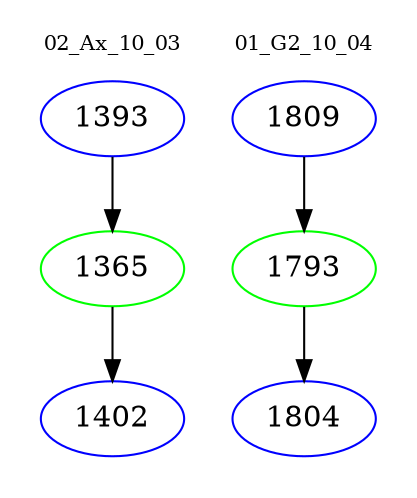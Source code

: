digraph{
subgraph cluster_0 {
color = white
label = "02_Ax_10_03";
fontsize=10;
T0_1393 [label="1393", color="blue"]
T0_1393 -> T0_1365 [color="black"]
T0_1365 [label="1365", color="green"]
T0_1365 -> T0_1402 [color="black"]
T0_1402 [label="1402", color="blue"]
}
subgraph cluster_1 {
color = white
label = "01_G2_10_04";
fontsize=10;
T1_1809 [label="1809", color="blue"]
T1_1809 -> T1_1793 [color="black"]
T1_1793 [label="1793", color="green"]
T1_1793 -> T1_1804 [color="black"]
T1_1804 [label="1804", color="blue"]
}
}
